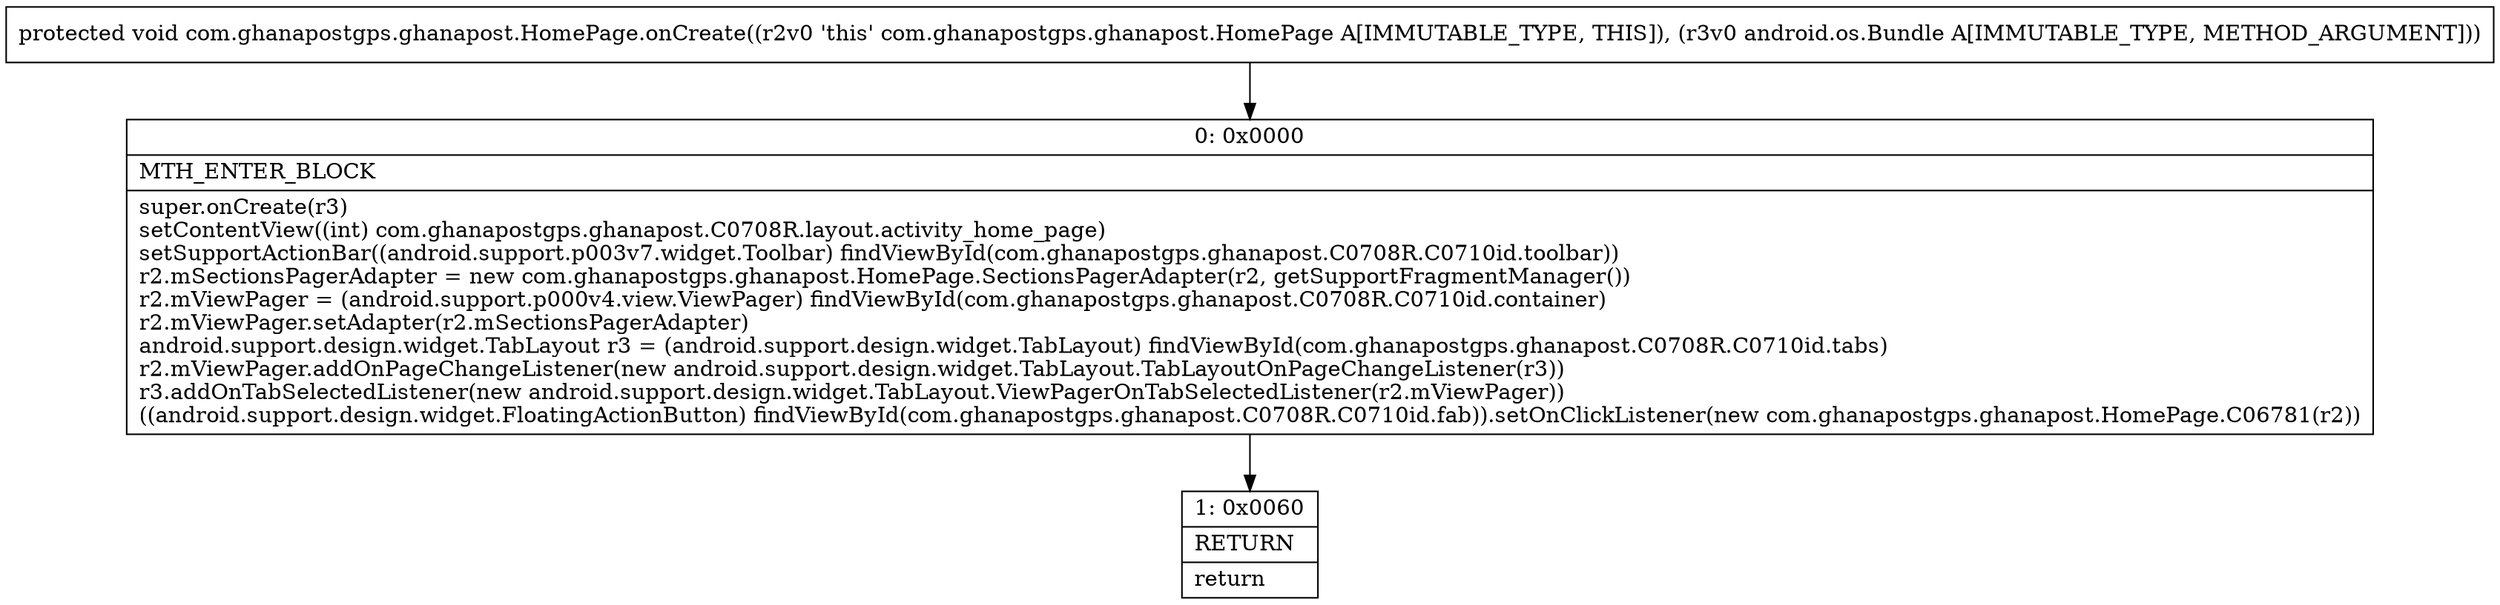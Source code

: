 digraph "CFG forcom.ghanapostgps.ghanapost.HomePage.onCreate(Landroid\/os\/Bundle;)V" {
Node_0 [shape=record,label="{0\:\ 0x0000|MTH_ENTER_BLOCK\l|super.onCreate(r3)\lsetContentView((int) com.ghanapostgps.ghanapost.C0708R.layout.activity_home_page)\lsetSupportActionBar((android.support.p003v7.widget.Toolbar) findViewById(com.ghanapostgps.ghanapost.C0708R.C0710id.toolbar))\lr2.mSectionsPagerAdapter = new com.ghanapostgps.ghanapost.HomePage.SectionsPagerAdapter(r2, getSupportFragmentManager())\lr2.mViewPager = (android.support.p000v4.view.ViewPager) findViewById(com.ghanapostgps.ghanapost.C0708R.C0710id.container)\lr2.mViewPager.setAdapter(r2.mSectionsPagerAdapter)\landroid.support.design.widget.TabLayout r3 = (android.support.design.widget.TabLayout) findViewById(com.ghanapostgps.ghanapost.C0708R.C0710id.tabs)\lr2.mViewPager.addOnPageChangeListener(new android.support.design.widget.TabLayout.TabLayoutOnPageChangeListener(r3))\lr3.addOnTabSelectedListener(new android.support.design.widget.TabLayout.ViewPagerOnTabSelectedListener(r2.mViewPager))\l((android.support.design.widget.FloatingActionButton) findViewById(com.ghanapostgps.ghanapost.C0708R.C0710id.fab)).setOnClickListener(new com.ghanapostgps.ghanapost.HomePage.C06781(r2))\l}"];
Node_1 [shape=record,label="{1\:\ 0x0060|RETURN\l|return\l}"];
MethodNode[shape=record,label="{protected void com.ghanapostgps.ghanapost.HomePage.onCreate((r2v0 'this' com.ghanapostgps.ghanapost.HomePage A[IMMUTABLE_TYPE, THIS]), (r3v0 android.os.Bundle A[IMMUTABLE_TYPE, METHOD_ARGUMENT])) }"];
MethodNode -> Node_0;
Node_0 -> Node_1;
}

